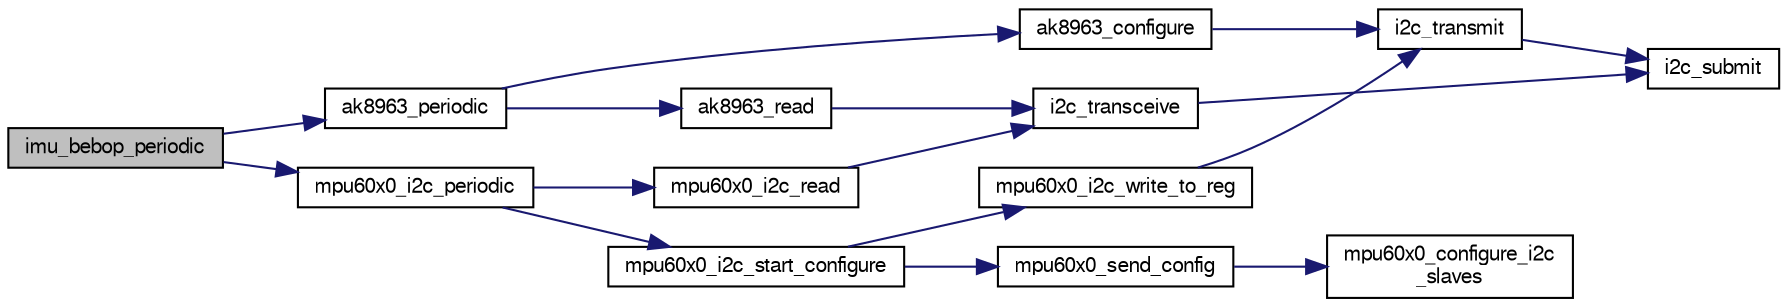 digraph "imu_bebop_periodic"
{
  edge [fontname="FreeSans",fontsize="10",labelfontname="FreeSans",labelfontsize="10"];
  node [fontname="FreeSans",fontsize="10",shape=record];
  rankdir="LR";
  Node1 [label="imu_bebop_periodic",height=0.2,width=0.4,color="black", fillcolor="grey75", style="filled", fontcolor="black"];
  Node1 -> Node2 [color="midnightblue",fontsize="10",style="solid",fontname="FreeSans"];
  Node2 [label="ak8963_periodic",height=0.2,width=0.4,color="black", fillcolor="white", style="filled",URL="$ak8963_8h.html#ade0f3265df5fdf2c6bcd81c1f44ab48c",tooltip="convenience function: read or start configuration if not already initialized "];
  Node2 -> Node3 [color="midnightblue",fontsize="10",style="solid",fontname="FreeSans"];
  Node3 [label="ak8963_read",height=0.2,width=0.4,color="black", fillcolor="white", style="filled",URL="$ak8963_8h.html#adfac2f0ad8cc1dd43748e5a850139c0c"];
  Node3 -> Node4 [color="midnightblue",fontsize="10",style="solid",fontname="FreeSans"];
  Node4 [label="i2c_transceive",height=0.2,width=0.4,color="black", fillcolor="white", style="filled",URL="$group__i2c.html#gafb731922c9fb73255aa4cc11e34bfbd6",tooltip="Submit a write/read transaction. "];
  Node4 -> Node5 [color="midnightblue",fontsize="10",style="solid",fontname="FreeSans"];
  Node5 [label="i2c_submit",height=0.2,width=0.4,color="black", fillcolor="white", style="filled",URL="$group__i2c.html#ga4eed48e542a9c71b93372f5a38d7e367",tooltip="Submit a I2C transaction. "];
  Node2 -> Node6 [color="midnightblue",fontsize="10",style="solid",fontname="FreeSans"];
  Node6 [label="ak8963_configure",height=0.2,width=0.4,color="black", fillcolor="white", style="filled",URL="$ak8963_8h.html#a107fc3165a9b7b31132e929df9098dd7"];
  Node6 -> Node7 [color="midnightblue",fontsize="10",style="solid",fontname="FreeSans"];
  Node7 [label="i2c_transmit",height=0.2,width=0.4,color="black", fillcolor="white", style="filled",URL="$group__i2c.html#ga54405aa058f14a143b8b1b5380015927",tooltip="Submit a write only transaction. "];
  Node7 -> Node5 [color="midnightblue",fontsize="10",style="solid",fontname="FreeSans"];
  Node1 -> Node8 [color="midnightblue",fontsize="10",style="solid",fontname="FreeSans"];
  Node8 [label="mpu60x0_i2c_periodic",height=0.2,width=0.4,color="black", fillcolor="white", style="filled",URL="$mpu60x0__i2c_8h.html#a4e7da06e98b7caad1f8b41e7c91ff5ea",tooltip="convenience function: read or start configuration if not already initialized "];
  Node8 -> Node9 [color="midnightblue",fontsize="10",style="solid",fontname="FreeSans"];
  Node9 [label="mpu60x0_i2c_read",height=0.2,width=0.4,color="black", fillcolor="white", style="filled",URL="$mpu60x0__i2c_8h.html#af4a339056cedb3db951f3d042a509866"];
  Node9 -> Node4 [color="midnightblue",fontsize="10",style="solid",fontname="FreeSans"];
  Node8 -> Node10 [color="midnightblue",fontsize="10",style="solid",fontname="FreeSans"];
  Node10 [label="mpu60x0_i2c_start_configure",height=0.2,width=0.4,color="black", fillcolor="white", style="filled",URL="$mpu60x0__i2c_8h.html#a1b62653862375e462d147451eb41df6e"];
  Node10 -> Node11 [color="midnightblue",fontsize="10",style="solid",fontname="FreeSans"];
  Node11 [label="mpu60x0_send_config",height=0.2,width=0.4,color="black", fillcolor="white", style="filled",URL="$mpu60x0_8c.html#a564470aa2f16b3f6665b99d9141f9ae7",tooltip="Configuration sequence called once before normal use. "];
  Node11 -> Node12 [color="midnightblue",fontsize="10",style="solid",fontname="FreeSans"];
  Node12 [label="mpu60x0_configure_i2c\l_slaves",height=0.2,width=0.4,color="black", fillcolor="white", style="filled",URL="$mpu60x0_8h.html#aedbe7307e6e7f522300178dd964c2f3b",tooltip="Configure I2C slaves of the MPU. "];
  Node10 -> Node13 [color="midnightblue",fontsize="10",style="solid",fontname="FreeSans"];
  Node13 [label="mpu60x0_i2c_write_to_reg",height=0.2,width=0.4,color="black", fillcolor="white", style="filled",URL="$mpu60x0__i2c_8c.html#a1f2cb2db1a703a3ef043e0412f84278b"];
  Node13 -> Node7 [color="midnightblue",fontsize="10",style="solid",fontname="FreeSans"];
}
